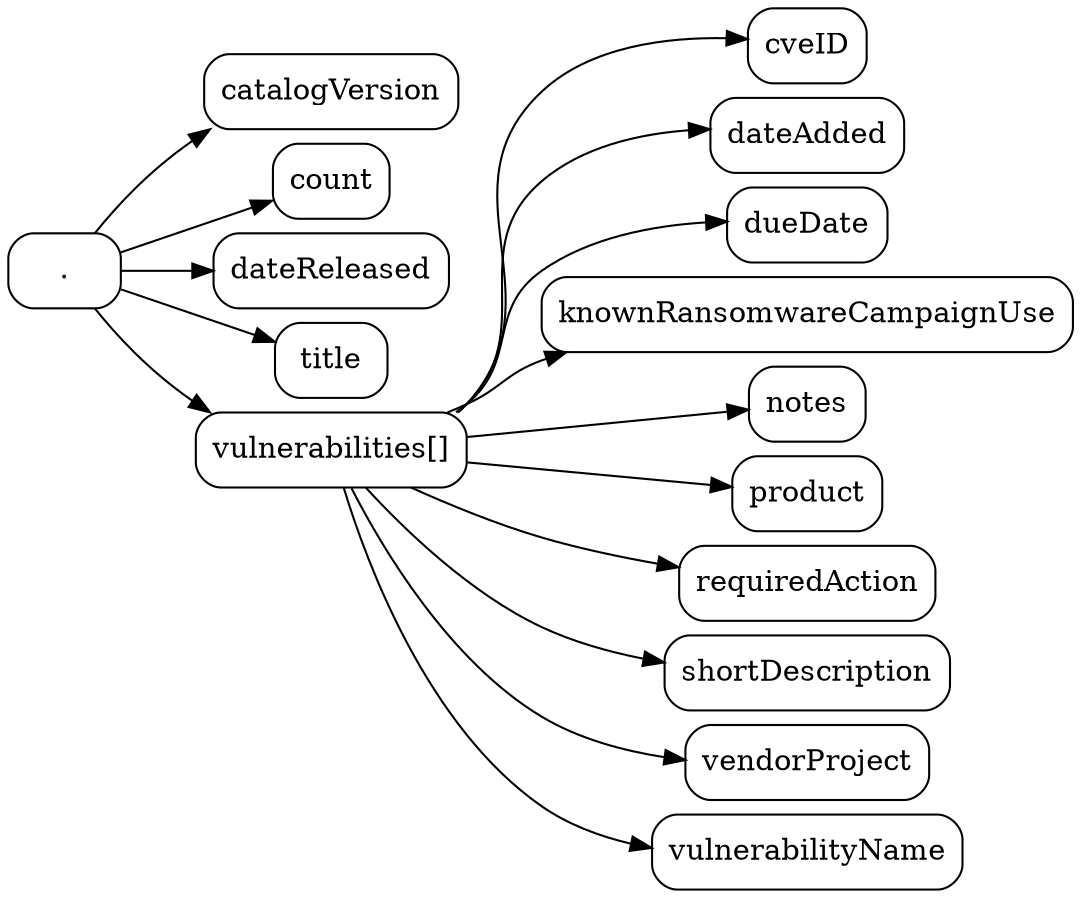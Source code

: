 digraph G {
    node [shape=box, style=rounded]
    layout=dot
    rankdir=LR
    splines=true
    ranksep=0.5
    nodesep=0.1

    "catalogVersion"
    "."
    "count"
    "dateReleased"
    "title"
    "vulnerabilities[]"
    "vulnerabilities[].cveID" [label="cveID"]
    "vulnerabilities[].dateAdded" [label="dateAdded"]
    "vulnerabilities[].dueDate" [label="dueDate"]
    "vulnerabilities[].knownRansomwareCampaignUse" [label="knownRansomwareCampaignUse"]
    "vulnerabilities[].notes" [label="notes"]
    "vulnerabilities[].product" [label="product"]
    "vulnerabilities[].requiredAction" [label="requiredAction"]
    "vulnerabilities[].shortDescription" [label="shortDescription"]
    "vulnerabilities[].vendorProject" [label="vendorProject"]
    "vulnerabilities[].vulnerabilityName" [label="vulnerabilityName"]

    "." -> "catalogVersion"
    "." -> "count"
    "." -> "dateReleased"
    "." -> "title"
    "." -> "vulnerabilities[]"
    "vulnerabilities[]" -> "vulnerabilities[].cveID"
    "vulnerabilities[]" -> "vulnerabilities[].dateAdded"
    "vulnerabilities[]" -> "vulnerabilities[].dueDate"
    "vulnerabilities[]" -> "vulnerabilities[].knownRansomwareCampaignUse"
    "vulnerabilities[]" -> "vulnerabilities[].notes"
    "vulnerabilities[]" -> "vulnerabilities[].product"
    "vulnerabilities[]" -> "vulnerabilities[].requiredAction"
    "vulnerabilities[]" -> "vulnerabilities[].shortDescription"
    "vulnerabilities[]" -> "vulnerabilities[].vendorProject"
    "vulnerabilities[]" -> "vulnerabilities[].vulnerabilityName"
}